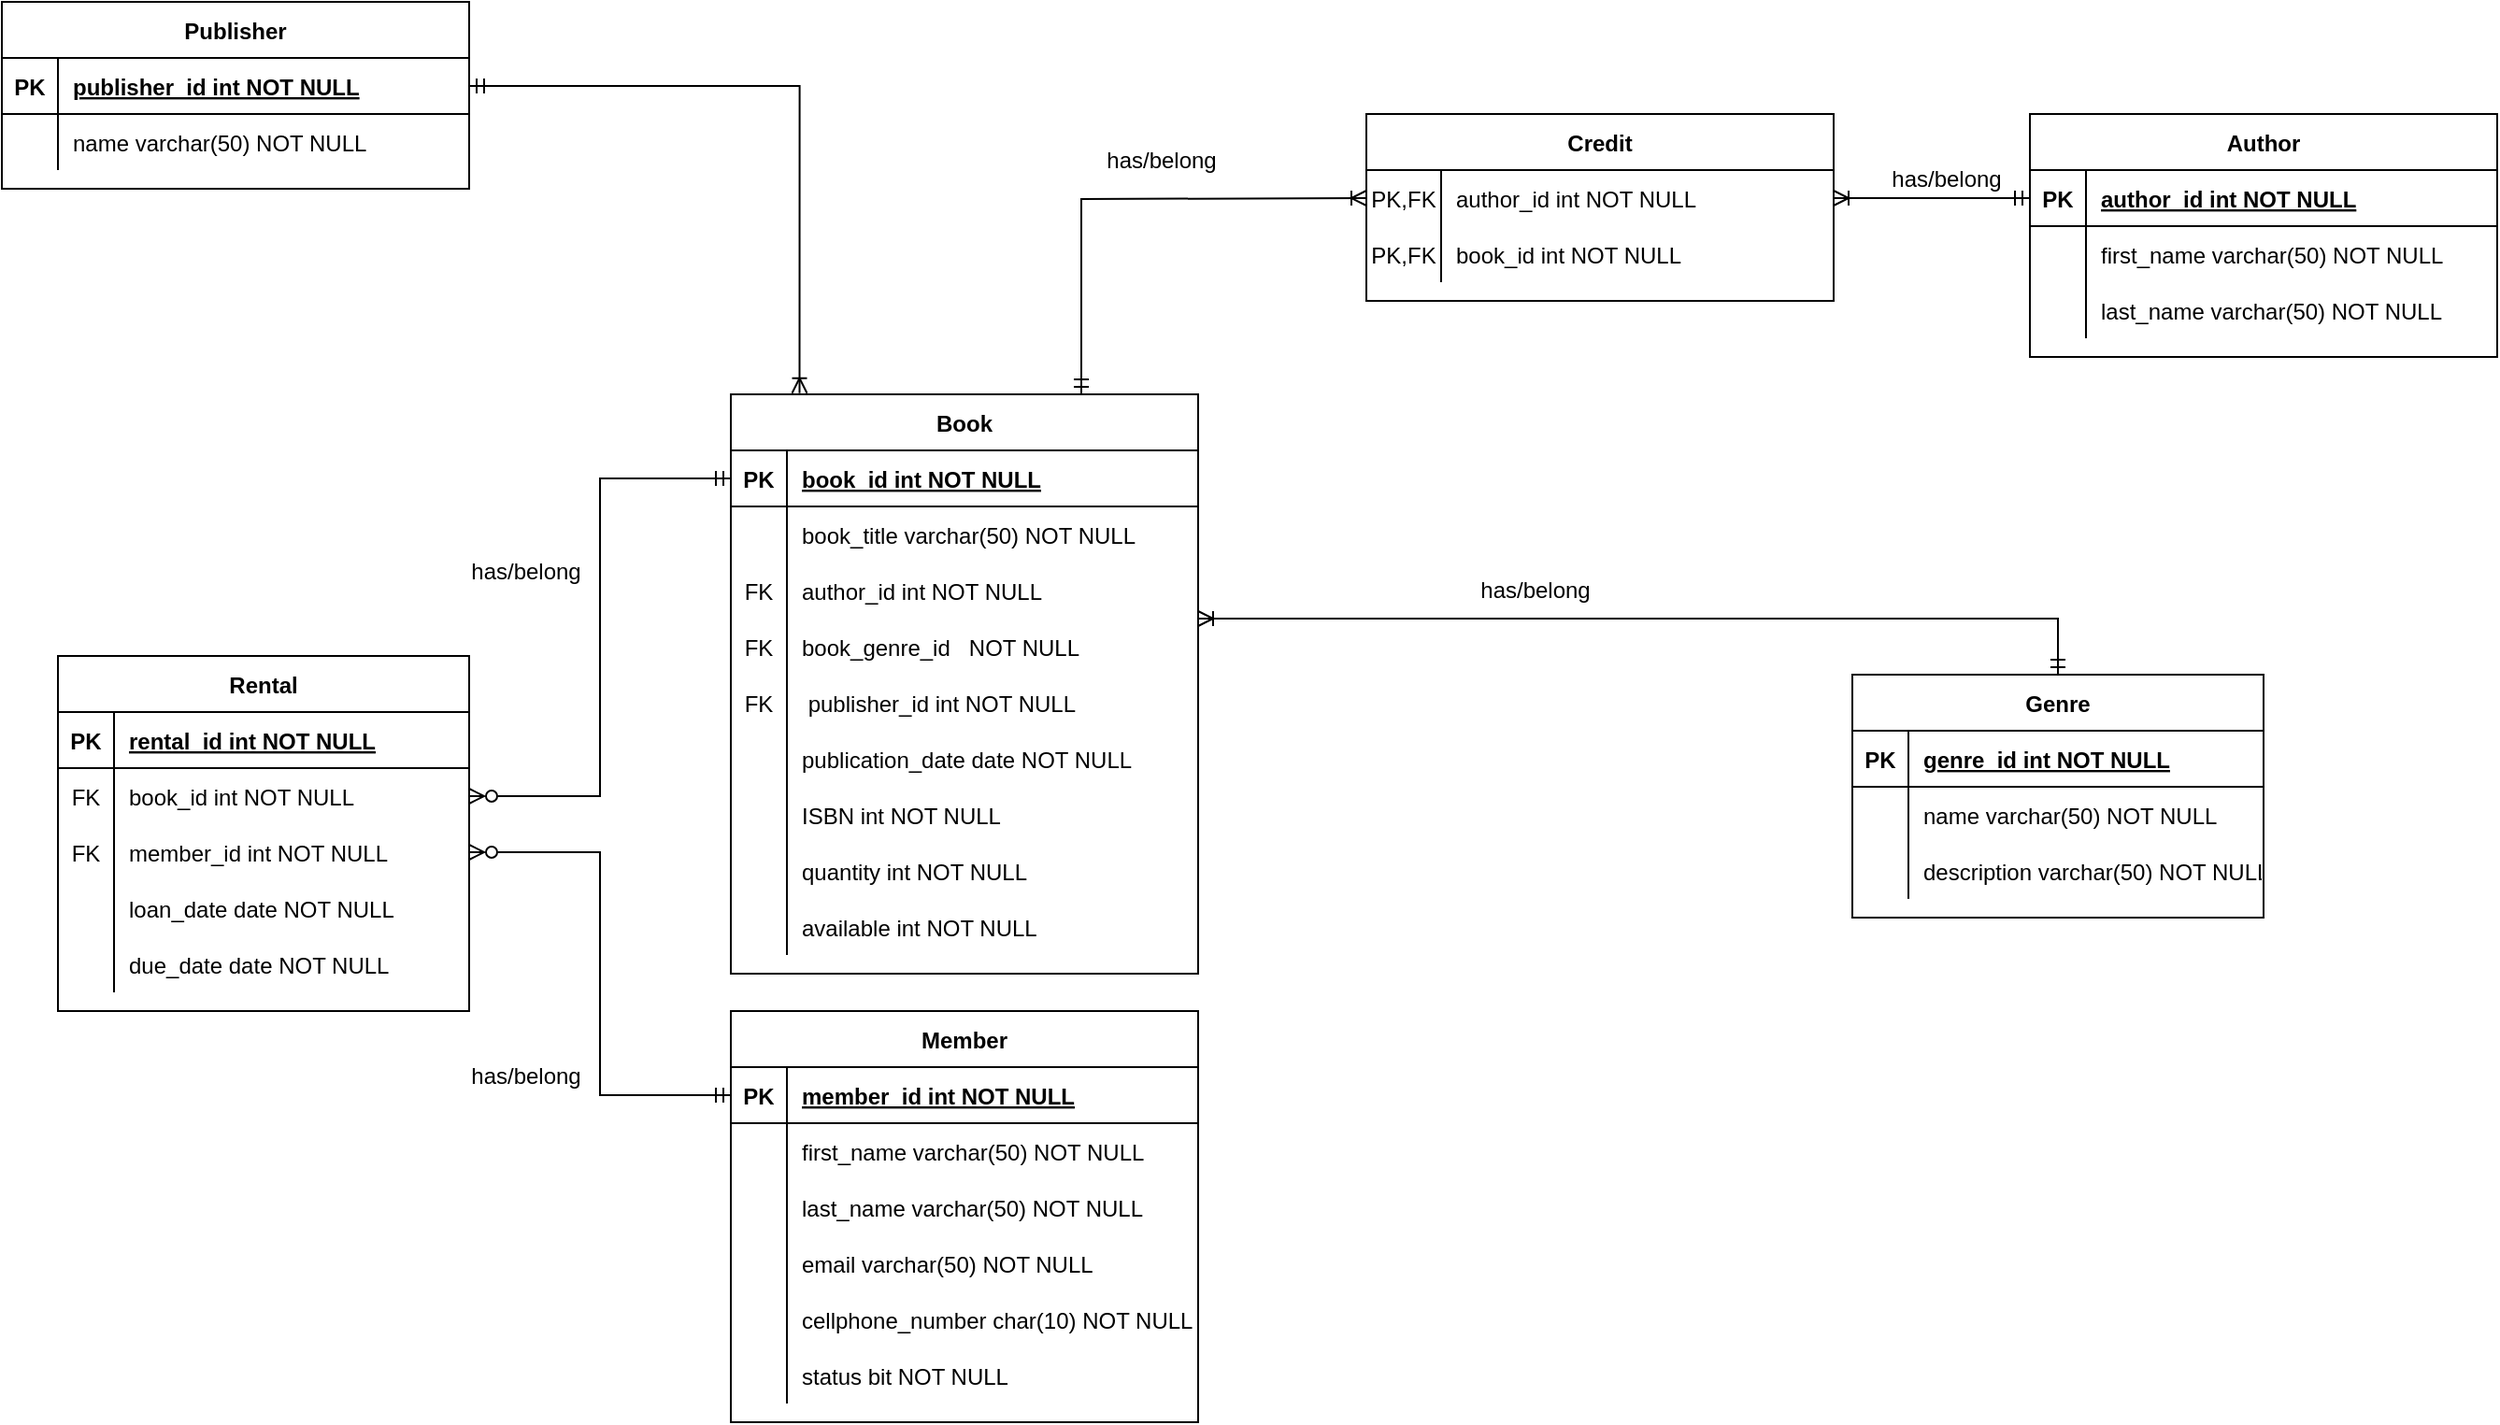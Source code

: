 <mxfile version="20.8.21" type="device"><diagram id="R2lEEEUBdFMjLlhIrx00" name="Page-1"><mxGraphModel dx="2003" dy="820" grid="1" gridSize="10" guides="1" tooltips="1" connect="1" arrows="1" fold="1" page="1" pageScale="1" pageWidth="850" pageHeight="1100" math="0" shadow="0" extFonts="Permanent Marker^https://fonts.googleapis.com/css?family=Permanent+Marker"><root><mxCell id="0"/><mxCell id="1" parent="0"/><mxCell id="C-vyLk0tnHw3VtMMgP7b-2" value="Author" style="shape=table;startSize=30;container=1;collapsible=1;childLayout=tableLayout;fixedRows=1;rowLines=0;fontStyle=1;align=center;resizeLast=1;" parent="1" vertex="1"><mxGeometry x="1175" y="210" width="250" height="130" as="geometry"/></mxCell><mxCell id="C-vyLk0tnHw3VtMMgP7b-3" value="" style="shape=partialRectangle;collapsible=0;dropTarget=0;pointerEvents=0;fillColor=none;points=[[0,0.5],[1,0.5]];portConstraint=eastwest;top=0;left=0;right=0;bottom=1;" parent="C-vyLk0tnHw3VtMMgP7b-2" vertex="1"><mxGeometry y="30" width="250" height="30" as="geometry"/></mxCell><mxCell id="C-vyLk0tnHw3VtMMgP7b-4" value="PK" style="shape=partialRectangle;overflow=hidden;connectable=0;fillColor=none;top=0;left=0;bottom=0;right=0;fontStyle=1;" parent="C-vyLk0tnHw3VtMMgP7b-3" vertex="1"><mxGeometry width="30" height="30" as="geometry"><mxRectangle width="30" height="30" as="alternateBounds"/></mxGeometry></mxCell><mxCell id="C-vyLk0tnHw3VtMMgP7b-5" value="author_id int NOT NULL " style="shape=partialRectangle;overflow=hidden;connectable=0;fillColor=none;top=0;left=0;bottom=0;right=0;align=left;spacingLeft=6;fontStyle=5;" parent="C-vyLk0tnHw3VtMMgP7b-3" vertex="1"><mxGeometry x="30" width="220" height="30" as="geometry"><mxRectangle width="220" height="30" as="alternateBounds"/></mxGeometry></mxCell><mxCell id="C-vyLk0tnHw3VtMMgP7b-6" value="" style="shape=partialRectangle;collapsible=0;dropTarget=0;pointerEvents=0;fillColor=none;points=[[0,0.5],[1,0.5]];portConstraint=eastwest;top=0;left=0;right=0;bottom=0;" parent="C-vyLk0tnHw3VtMMgP7b-2" vertex="1"><mxGeometry y="60" width="250" height="30" as="geometry"/></mxCell><mxCell id="C-vyLk0tnHw3VtMMgP7b-7" value="" style="shape=partialRectangle;overflow=hidden;connectable=0;fillColor=none;top=0;left=0;bottom=0;right=0;" parent="C-vyLk0tnHw3VtMMgP7b-6" vertex="1"><mxGeometry width="30" height="30" as="geometry"><mxRectangle width="30" height="30" as="alternateBounds"/></mxGeometry></mxCell><mxCell id="C-vyLk0tnHw3VtMMgP7b-8" value="first_name varchar(50) NOT NULL" style="shape=partialRectangle;overflow=hidden;connectable=0;fillColor=none;top=0;left=0;bottom=0;right=0;align=left;spacingLeft=6;" parent="C-vyLk0tnHw3VtMMgP7b-6" vertex="1"><mxGeometry x="30" width="220" height="30" as="geometry"><mxRectangle width="220" height="30" as="alternateBounds"/></mxGeometry></mxCell><mxCell id="C-vyLk0tnHw3VtMMgP7b-9" value="" style="shape=partialRectangle;collapsible=0;dropTarget=0;pointerEvents=0;fillColor=none;points=[[0,0.5],[1,0.5]];portConstraint=eastwest;top=0;left=0;right=0;bottom=0;" parent="C-vyLk0tnHw3VtMMgP7b-2" vertex="1"><mxGeometry y="90" width="250" height="30" as="geometry"/></mxCell><mxCell id="C-vyLk0tnHw3VtMMgP7b-10" value="" style="shape=partialRectangle;overflow=hidden;connectable=0;fillColor=none;top=0;left=0;bottom=0;right=0;" parent="C-vyLk0tnHw3VtMMgP7b-9" vertex="1"><mxGeometry width="30" height="30" as="geometry"><mxRectangle width="30" height="30" as="alternateBounds"/></mxGeometry></mxCell><mxCell id="C-vyLk0tnHw3VtMMgP7b-11" value="last_name varchar(50) NOT NULL" style="shape=partialRectangle;overflow=hidden;connectable=0;fillColor=none;top=0;left=0;bottom=0;right=0;align=left;spacingLeft=6;" parent="C-vyLk0tnHw3VtMMgP7b-9" vertex="1"><mxGeometry x="30" width="220" height="30" as="geometry"><mxRectangle width="220" height="30" as="alternateBounds"/></mxGeometry></mxCell><mxCell id="C-vyLk0tnHw3VtMMgP7b-23" value="Book" style="shape=table;startSize=30;container=1;collapsible=1;childLayout=tableLayout;fixedRows=1;rowLines=0;fontStyle=1;align=center;resizeLast=1;" parent="1" vertex="1"><mxGeometry x="480" y="360" width="250" height="310" as="geometry"/></mxCell><mxCell id="C-vyLk0tnHw3VtMMgP7b-24" value="" style="shape=partialRectangle;collapsible=0;dropTarget=0;pointerEvents=0;fillColor=none;points=[[0,0.5],[1,0.5]];portConstraint=eastwest;top=0;left=0;right=0;bottom=1;" parent="C-vyLk0tnHw3VtMMgP7b-23" vertex="1"><mxGeometry y="30" width="250" height="30" as="geometry"/></mxCell><mxCell id="C-vyLk0tnHw3VtMMgP7b-25" value="PK" style="shape=partialRectangle;overflow=hidden;connectable=0;fillColor=none;top=0;left=0;bottom=0;right=0;fontStyle=1;" parent="C-vyLk0tnHw3VtMMgP7b-24" vertex="1"><mxGeometry width="30" height="30" as="geometry"><mxRectangle width="30" height="30" as="alternateBounds"/></mxGeometry></mxCell><mxCell id="C-vyLk0tnHw3VtMMgP7b-26" value="book_id int NOT NULL" style="shape=partialRectangle;overflow=hidden;connectable=0;fillColor=none;top=0;left=0;bottom=0;right=0;align=left;spacingLeft=6;fontStyle=5;" parent="C-vyLk0tnHw3VtMMgP7b-24" vertex="1"><mxGeometry x="30" width="220" height="30" as="geometry"><mxRectangle width="220" height="30" as="alternateBounds"/></mxGeometry></mxCell><mxCell id="C-vyLk0tnHw3VtMMgP7b-27" value="" style="shape=partialRectangle;collapsible=0;dropTarget=0;pointerEvents=0;fillColor=none;points=[[0,0.5],[1,0.5]];portConstraint=eastwest;top=0;left=0;right=0;bottom=0;" parent="C-vyLk0tnHw3VtMMgP7b-23" vertex="1"><mxGeometry y="60" width="250" height="30" as="geometry"/></mxCell><mxCell id="C-vyLk0tnHw3VtMMgP7b-28" value="" style="shape=partialRectangle;overflow=hidden;connectable=0;fillColor=none;top=0;left=0;bottom=0;right=0;" parent="C-vyLk0tnHw3VtMMgP7b-27" vertex="1"><mxGeometry width="30" height="30" as="geometry"><mxRectangle width="30" height="30" as="alternateBounds"/></mxGeometry></mxCell><mxCell id="C-vyLk0tnHw3VtMMgP7b-29" value="book_title varchar(50) NOT NULL" style="shape=partialRectangle;overflow=hidden;connectable=0;fillColor=none;top=0;left=0;bottom=0;right=0;align=left;spacingLeft=6;" parent="C-vyLk0tnHw3VtMMgP7b-27" vertex="1"><mxGeometry x="30" width="220" height="30" as="geometry"><mxRectangle width="220" height="30" as="alternateBounds"/></mxGeometry></mxCell><mxCell id="VehRuue34IUUh8xn1o0y-8" value="" style="shape=partialRectangle;collapsible=0;dropTarget=0;pointerEvents=0;fillColor=none;points=[[0,0.5],[1,0.5]];portConstraint=eastwest;top=0;left=0;right=0;bottom=0;" parent="C-vyLk0tnHw3VtMMgP7b-23" vertex="1"><mxGeometry y="90" width="250" height="30" as="geometry"/></mxCell><mxCell id="VehRuue34IUUh8xn1o0y-9" value="FK" style="shape=partialRectangle;overflow=hidden;connectable=0;fillColor=none;top=0;left=0;bottom=0;right=0;" parent="VehRuue34IUUh8xn1o0y-8" vertex="1"><mxGeometry width="30" height="30" as="geometry"><mxRectangle width="30" height="30" as="alternateBounds"/></mxGeometry></mxCell><mxCell id="VehRuue34IUUh8xn1o0y-10" value="author_id int NOT NULL" style="shape=partialRectangle;overflow=hidden;connectable=0;fillColor=none;top=0;left=0;bottom=0;right=0;align=left;spacingLeft=6;" parent="VehRuue34IUUh8xn1o0y-8" vertex="1"><mxGeometry x="30" width="220" height="30" as="geometry"><mxRectangle width="220" height="30" as="alternateBounds"/></mxGeometry></mxCell><mxCell id="VehRuue34IUUh8xn1o0y-27" value="" style="shape=partialRectangle;collapsible=0;dropTarget=0;pointerEvents=0;fillColor=none;points=[[0,0.5],[1,0.5]];portConstraint=eastwest;top=0;left=0;right=0;bottom=0;" parent="C-vyLk0tnHw3VtMMgP7b-23" vertex="1"><mxGeometry y="120" width="250" height="30" as="geometry"/></mxCell><mxCell id="VehRuue34IUUh8xn1o0y-28" value="FK" style="shape=partialRectangle;overflow=hidden;connectable=0;fillColor=none;top=0;left=0;bottom=0;right=0;" parent="VehRuue34IUUh8xn1o0y-27" vertex="1"><mxGeometry width="30" height="30" as="geometry"><mxRectangle width="30" height="30" as="alternateBounds"/></mxGeometry></mxCell><mxCell id="VehRuue34IUUh8xn1o0y-29" value="book_genre_id   NOT NULL" style="shape=partialRectangle;overflow=hidden;connectable=0;fillColor=none;top=0;left=0;bottom=0;right=0;align=left;spacingLeft=6;" parent="VehRuue34IUUh8xn1o0y-27" vertex="1"><mxGeometry x="30" width="220" height="30" as="geometry"><mxRectangle width="220" height="30" as="alternateBounds"/></mxGeometry></mxCell><mxCell id="rlbZxJF8eZszGFOisP2y-32" value="" style="shape=partialRectangle;collapsible=0;dropTarget=0;pointerEvents=0;fillColor=none;points=[[0,0.5],[1,0.5]];portConstraint=eastwest;top=0;left=0;right=0;bottom=0;" parent="C-vyLk0tnHw3VtMMgP7b-23" vertex="1"><mxGeometry y="150" width="250" height="30" as="geometry"/></mxCell><mxCell id="rlbZxJF8eZszGFOisP2y-33" value="FK" style="shape=partialRectangle;overflow=hidden;connectable=0;fillColor=none;top=0;left=0;bottom=0;right=0;" parent="rlbZxJF8eZszGFOisP2y-32" vertex="1"><mxGeometry width="30" height="30" as="geometry"><mxRectangle width="30" height="30" as="alternateBounds"/></mxGeometry></mxCell><mxCell id="rlbZxJF8eZszGFOisP2y-34" value=" publisher_id int NOT NULL" style="shape=partialRectangle;overflow=hidden;connectable=0;fillColor=none;top=0;left=0;bottom=0;right=0;align=left;spacingLeft=6;" parent="rlbZxJF8eZszGFOisP2y-32" vertex="1"><mxGeometry x="30" width="220" height="30" as="geometry"><mxRectangle width="220" height="30" as="alternateBounds"/></mxGeometry></mxCell><mxCell id="VehRuue34IUUh8xn1o0y-30" value="" style="shape=partialRectangle;collapsible=0;dropTarget=0;pointerEvents=0;fillColor=none;points=[[0,0.5],[1,0.5]];portConstraint=eastwest;top=0;left=0;right=0;bottom=0;" parent="C-vyLk0tnHw3VtMMgP7b-23" vertex="1"><mxGeometry y="180" width="250" height="30" as="geometry"/></mxCell><mxCell id="VehRuue34IUUh8xn1o0y-31" value="" style="shape=partialRectangle;overflow=hidden;connectable=0;fillColor=none;top=0;left=0;bottom=0;right=0;" parent="VehRuue34IUUh8xn1o0y-30" vertex="1"><mxGeometry width="30" height="30" as="geometry"><mxRectangle width="30" height="30" as="alternateBounds"/></mxGeometry></mxCell><mxCell id="VehRuue34IUUh8xn1o0y-32" value="publication_date date NOT NULL" style="shape=partialRectangle;overflow=hidden;connectable=0;fillColor=none;top=0;left=0;bottom=0;right=0;align=left;spacingLeft=6;" parent="VehRuue34IUUh8xn1o0y-30" vertex="1"><mxGeometry x="30" width="220" height="30" as="geometry"><mxRectangle width="220" height="30" as="alternateBounds"/></mxGeometry></mxCell><mxCell id="VehRuue34IUUh8xn1o0y-33" value="" style="shape=partialRectangle;collapsible=0;dropTarget=0;pointerEvents=0;fillColor=none;points=[[0,0.5],[1,0.5]];portConstraint=eastwest;top=0;left=0;right=0;bottom=0;" parent="C-vyLk0tnHw3VtMMgP7b-23" vertex="1"><mxGeometry y="210" width="250" height="30" as="geometry"/></mxCell><mxCell id="VehRuue34IUUh8xn1o0y-34" value="" style="shape=partialRectangle;overflow=hidden;connectable=0;fillColor=none;top=0;left=0;bottom=0;right=0;" parent="VehRuue34IUUh8xn1o0y-33" vertex="1"><mxGeometry width="30" height="30" as="geometry"><mxRectangle width="30" height="30" as="alternateBounds"/></mxGeometry></mxCell><mxCell id="VehRuue34IUUh8xn1o0y-35" value="ISBN int NOT NULL" style="shape=partialRectangle;overflow=hidden;connectable=0;fillColor=none;top=0;left=0;bottom=0;right=0;align=left;spacingLeft=6;" parent="VehRuue34IUUh8xn1o0y-33" vertex="1"><mxGeometry x="30" width="220" height="30" as="geometry"><mxRectangle width="220" height="30" as="alternateBounds"/></mxGeometry></mxCell><mxCell id="xk5A3IdxVThaLOe_vTXh-23" value="" style="shape=partialRectangle;collapsible=0;dropTarget=0;pointerEvents=0;fillColor=none;points=[[0,0.5],[1,0.5]];portConstraint=eastwest;top=0;left=0;right=0;bottom=0;" parent="C-vyLk0tnHw3VtMMgP7b-23" vertex="1"><mxGeometry y="240" width="250" height="30" as="geometry"/></mxCell><mxCell id="xk5A3IdxVThaLOe_vTXh-24" value="" style="shape=partialRectangle;overflow=hidden;connectable=0;fillColor=none;top=0;left=0;bottom=0;right=0;" parent="xk5A3IdxVThaLOe_vTXh-23" vertex="1"><mxGeometry width="30" height="30" as="geometry"><mxRectangle width="30" height="30" as="alternateBounds"/></mxGeometry></mxCell><mxCell id="xk5A3IdxVThaLOe_vTXh-25" value="quantity int NOT NULL" style="shape=partialRectangle;overflow=hidden;connectable=0;fillColor=none;top=0;left=0;bottom=0;right=0;align=left;spacingLeft=6;" parent="xk5A3IdxVThaLOe_vTXh-23" vertex="1"><mxGeometry x="30" width="220" height="30" as="geometry"><mxRectangle width="220" height="30" as="alternateBounds"/></mxGeometry></mxCell><mxCell id="BZWRaSzd7vQ_n70Nq2KW-11" value="" style="shape=partialRectangle;collapsible=0;dropTarget=0;pointerEvents=0;fillColor=none;points=[[0,0.5],[1,0.5]];portConstraint=eastwest;top=0;left=0;right=0;bottom=0;" vertex="1" parent="C-vyLk0tnHw3VtMMgP7b-23"><mxGeometry y="270" width="250" height="30" as="geometry"/></mxCell><mxCell id="BZWRaSzd7vQ_n70Nq2KW-12" value="" style="shape=partialRectangle;overflow=hidden;connectable=0;fillColor=none;top=0;left=0;bottom=0;right=0;" vertex="1" parent="BZWRaSzd7vQ_n70Nq2KW-11"><mxGeometry width="30" height="30" as="geometry"><mxRectangle width="30" height="30" as="alternateBounds"/></mxGeometry></mxCell><mxCell id="BZWRaSzd7vQ_n70Nq2KW-13" value="available int NOT NULL" style="shape=partialRectangle;overflow=hidden;connectable=0;fillColor=none;top=0;left=0;bottom=0;right=0;align=left;spacingLeft=6;" vertex="1" parent="BZWRaSzd7vQ_n70Nq2KW-11"><mxGeometry x="30" width="220" height="30" as="geometry"><mxRectangle width="220" height="30" as="alternateBounds"/></mxGeometry></mxCell><mxCell id="VehRuue34IUUh8xn1o0y-53" value="Member" style="shape=table;startSize=30;container=1;collapsible=1;childLayout=tableLayout;fixedRows=1;rowLines=0;fontStyle=1;align=center;resizeLast=1;" parent="1" vertex="1"><mxGeometry x="480" y="690" width="250" height="220" as="geometry"/></mxCell><mxCell id="VehRuue34IUUh8xn1o0y-54" value="" style="shape=partialRectangle;collapsible=0;dropTarget=0;pointerEvents=0;fillColor=none;points=[[0,0.5],[1,0.5]];portConstraint=eastwest;top=0;left=0;right=0;bottom=1;" parent="VehRuue34IUUh8xn1o0y-53" vertex="1"><mxGeometry y="30" width="250" height="30" as="geometry"/></mxCell><mxCell id="VehRuue34IUUh8xn1o0y-55" value="PK" style="shape=partialRectangle;overflow=hidden;connectable=0;fillColor=none;top=0;left=0;bottom=0;right=0;fontStyle=1;" parent="VehRuue34IUUh8xn1o0y-54" vertex="1"><mxGeometry width="30" height="30" as="geometry"><mxRectangle width="30" height="30" as="alternateBounds"/></mxGeometry></mxCell><mxCell id="VehRuue34IUUh8xn1o0y-56" value="member_id int NOT NULL" style="shape=partialRectangle;overflow=hidden;connectable=0;fillColor=none;top=0;left=0;bottom=0;right=0;align=left;spacingLeft=6;fontStyle=5;" parent="VehRuue34IUUh8xn1o0y-54" vertex="1"><mxGeometry x="30" width="220" height="30" as="geometry"><mxRectangle width="220" height="30" as="alternateBounds"/></mxGeometry></mxCell><mxCell id="VehRuue34IUUh8xn1o0y-57" value="" style="shape=partialRectangle;collapsible=0;dropTarget=0;pointerEvents=0;fillColor=none;points=[[0,0.5],[1,0.5]];portConstraint=eastwest;top=0;left=0;right=0;bottom=0;" parent="VehRuue34IUUh8xn1o0y-53" vertex="1"><mxGeometry y="60" width="250" height="30" as="geometry"/></mxCell><mxCell id="VehRuue34IUUh8xn1o0y-58" value="" style="shape=partialRectangle;overflow=hidden;connectable=0;fillColor=none;top=0;left=0;bottom=0;right=0;" parent="VehRuue34IUUh8xn1o0y-57" vertex="1"><mxGeometry width="30" height="30" as="geometry"><mxRectangle width="30" height="30" as="alternateBounds"/></mxGeometry></mxCell><mxCell id="VehRuue34IUUh8xn1o0y-59" value="first_name varchar(50) NOT NULL" style="shape=partialRectangle;overflow=hidden;connectable=0;fillColor=none;top=0;left=0;bottom=0;right=0;align=left;spacingLeft=6;" parent="VehRuue34IUUh8xn1o0y-57" vertex="1"><mxGeometry x="30" width="220" height="30" as="geometry"><mxRectangle width="220" height="30" as="alternateBounds"/></mxGeometry></mxCell><mxCell id="VehRuue34IUUh8xn1o0y-60" value="" style="shape=partialRectangle;collapsible=0;dropTarget=0;pointerEvents=0;fillColor=none;points=[[0,0.5],[1,0.5]];portConstraint=eastwest;top=0;left=0;right=0;bottom=0;" parent="VehRuue34IUUh8xn1o0y-53" vertex="1"><mxGeometry y="90" width="250" height="30" as="geometry"/></mxCell><mxCell id="VehRuue34IUUh8xn1o0y-61" value="" style="shape=partialRectangle;overflow=hidden;connectable=0;fillColor=none;top=0;left=0;bottom=0;right=0;" parent="VehRuue34IUUh8xn1o0y-60" vertex="1"><mxGeometry width="30" height="30" as="geometry"><mxRectangle width="30" height="30" as="alternateBounds"/></mxGeometry></mxCell><mxCell id="VehRuue34IUUh8xn1o0y-62" value="last_name varchar(50) NOT NULL" style="shape=partialRectangle;overflow=hidden;connectable=0;fillColor=none;top=0;left=0;bottom=0;right=0;align=left;spacingLeft=6;" parent="VehRuue34IUUh8xn1o0y-60" vertex="1"><mxGeometry x="30" width="220" height="30" as="geometry"><mxRectangle width="220" height="30" as="alternateBounds"/></mxGeometry></mxCell><mxCell id="VehRuue34IUUh8xn1o0y-63" value="" style="shape=partialRectangle;collapsible=0;dropTarget=0;pointerEvents=0;fillColor=none;points=[[0,0.5],[1,0.5]];portConstraint=eastwest;top=0;left=0;right=0;bottom=0;" parent="VehRuue34IUUh8xn1o0y-53" vertex="1"><mxGeometry y="120" width="250" height="30" as="geometry"/></mxCell><mxCell id="VehRuue34IUUh8xn1o0y-64" value="" style="shape=partialRectangle;overflow=hidden;connectable=0;fillColor=none;top=0;left=0;bottom=0;right=0;" parent="VehRuue34IUUh8xn1o0y-63" vertex="1"><mxGeometry width="30" height="30" as="geometry"><mxRectangle width="30" height="30" as="alternateBounds"/></mxGeometry></mxCell><mxCell id="VehRuue34IUUh8xn1o0y-65" value="email varchar(50) NOT NULL" style="shape=partialRectangle;overflow=hidden;connectable=0;fillColor=none;top=0;left=0;bottom=0;right=0;align=left;spacingLeft=6;" parent="VehRuue34IUUh8xn1o0y-63" vertex="1"><mxGeometry x="30" width="220" height="30" as="geometry"><mxRectangle width="220" height="30" as="alternateBounds"/></mxGeometry></mxCell><mxCell id="VehRuue34IUUh8xn1o0y-66" value="" style="shape=partialRectangle;collapsible=0;dropTarget=0;pointerEvents=0;fillColor=none;points=[[0,0.5],[1,0.5]];portConstraint=eastwest;top=0;left=0;right=0;bottom=0;" parent="VehRuue34IUUh8xn1o0y-53" vertex="1"><mxGeometry y="150" width="250" height="30" as="geometry"/></mxCell><mxCell id="VehRuue34IUUh8xn1o0y-67" value="" style="shape=partialRectangle;overflow=hidden;connectable=0;fillColor=none;top=0;left=0;bottom=0;right=0;" parent="VehRuue34IUUh8xn1o0y-66" vertex="1"><mxGeometry width="30" height="30" as="geometry"><mxRectangle width="30" height="30" as="alternateBounds"/></mxGeometry></mxCell><mxCell id="VehRuue34IUUh8xn1o0y-68" value="cellphone_number char(10) NOT NULL" style="shape=partialRectangle;overflow=hidden;connectable=0;fillColor=none;top=0;left=0;bottom=0;right=0;align=left;spacingLeft=6;" parent="VehRuue34IUUh8xn1o0y-66" vertex="1"><mxGeometry x="30" width="220" height="30" as="geometry"><mxRectangle width="220" height="30" as="alternateBounds"/></mxGeometry></mxCell><mxCell id="VehRuue34IUUh8xn1o0y-75" value="" style="shape=partialRectangle;collapsible=0;dropTarget=0;pointerEvents=0;fillColor=none;points=[[0,0.5],[1,0.5]];portConstraint=eastwest;top=0;left=0;right=0;bottom=0;" parent="VehRuue34IUUh8xn1o0y-53" vertex="1"><mxGeometry y="180" width="250" height="30" as="geometry"/></mxCell><mxCell id="VehRuue34IUUh8xn1o0y-76" value="" style="shape=partialRectangle;overflow=hidden;connectable=0;fillColor=none;top=0;left=0;bottom=0;right=0;" parent="VehRuue34IUUh8xn1o0y-75" vertex="1"><mxGeometry width="30" height="30" as="geometry"><mxRectangle width="30" height="30" as="alternateBounds"/></mxGeometry></mxCell><mxCell id="VehRuue34IUUh8xn1o0y-77" value="status bit NOT NULL" style="shape=partialRectangle;overflow=hidden;connectable=0;fillColor=none;top=0;left=0;bottom=0;right=0;align=left;spacingLeft=6;" parent="VehRuue34IUUh8xn1o0y-75" vertex="1"><mxGeometry x="30" width="220" height="30" as="geometry"><mxRectangle width="220" height="30" as="alternateBounds"/></mxGeometry></mxCell><mxCell id="VehRuue34IUUh8xn1o0y-78" value="Credit" style="shape=table;startSize=30;container=1;collapsible=1;childLayout=tableLayout;fixedRows=1;rowLines=0;fontStyle=1;align=center;resizeLast=1;" parent="1" vertex="1"><mxGeometry x="820" y="210" width="250" height="100" as="geometry"/></mxCell><mxCell id="VehRuue34IUUh8xn1o0y-82" value="" style="shape=partialRectangle;collapsible=0;dropTarget=0;pointerEvents=0;fillColor=none;points=[[0,0.5],[1,0.5]];portConstraint=eastwest;top=0;left=0;right=0;bottom=0;" parent="VehRuue34IUUh8xn1o0y-78" vertex="1"><mxGeometry y="30" width="250" height="30" as="geometry"/></mxCell><mxCell id="VehRuue34IUUh8xn1o0y-83" value="PK,FK" style="shape=partialRectangle;overflow=hidden;connectable=0;fillColor=none;top=0;left=0;bottom=0;right=0;" parent="VehRuue34IUUh8xn1o0y-82" vertex="1"><mxGeometry width="40" height="30" as="geometry"><mxRectangle width="40" height="30" as="alternateBounds"/></mxGeometry></mxCell><mxCell id="VehRuue34IUUh8xn1o0y-84" value="author_id int NOT NULL" style="shape=partialRectangle;overflow=hidden;connectable=0;fillColor=none;top=0;left=0;bottom=0;right=0;align=left;spacingLeft=6;" parent="VehRuue34IUUh8xn1o0y-82" vertex="1"><mxGeometry x="40" width="210" height="30" as="geometry"><mxRectangle width="210" height="30" as="alternateBounds"/></mxGeometry></mxCell><mxCell id="VehRuue34IUUh8xn1o0y-85" value="" style="shape=partialRectangle;collapsible=0;dropTarget=0;pointerEvents=0;fillColor=none;points=[[0,0.5],[1,0.5]];portConstraint=eastwest;top=0;left=0;right=0;bottom=0;" parent="VehRuue34IUUh8xn1o0y-78" vertex="1"><mxGeometry y="60" width="250" height="30" as="geometry"/></mxCell><mxCell id="VehRuue34IUUh8xn1o0y-86" value="PK,FK" style="shape=partialRectangle;overflow=hidden;connectable=0;fillColor=none;top=0;left=0;bottom=0;right=0;" parent="VehRuue34IUUh8xn1o0y-85" vertex="1"><mxGeometry width="40" height="30" as="geometry"><mxRectangle width="40" height="30" as="alternateBounds"/></mxGeometry></mxCell><mxCell id="VehRuue34IUUh8xn1o0y-87" value="book_id int NOT NULL" style="shape=partialRectangle;overflow=hidden;connectable=0;fillColor=none;top=0;left=0;bottom=0;right=0;align=left;spacingLeft=6;" parent="VehRuue34IUUh8xn1o0y-85" vertex="1"><mxGeometry x="40" width="210" height="30" as="geometry"><mxRectangle width="210" height="30" as="alternateBounds"/></mxGeometry></mxCell><mxCell id="VehRuue34IUUh8xn1o0y-95" value="" style="edgeStyle=orthogonalEdgeStyle;fontSize=12;html=1;endArrow=ERoneToMany;startArrow=ERmandOne;rounded=0;exitX=0;exitY=0.5;exitDx=0;exitDy=0;endFill=0;startFill=0;" parent="1" source="C-vyLk0tnHw3VtMMgP7b-3" edge="1"><mxGeometry width="100" height="100" relative="1" as="geometry"><mxPoint x="940" y="398" as="sourcePoint"/><mxPoint x="1070" y="255" as="targetPoint"/></mxGeometry></mxCell><mxCell id="u7mVRpEqX3GPglw1RJAQ-23" value="Genre" style="shape=table;startSize=30;container=1;collapsible=1;childLayout=tableLayout;fixedRows=1;rowLines=0;fontStyle=1;align=center;resizeLast=1;" parent="1" vertex="1"><mxGeometry x="1080" y="510" width="220" height="130" as="geometry"/></mxCell><mxCell id="u7mVRpEqX3GPglw1RJAQ-24" value="" style="shape=partialRectangle;collapsible=0;dropTarget=0;pointerEvents=0;fillColor=none;points=[[0,0.5],[1,0.5]];portConstraint=eastwest;top=0;left=0;right=0;bottom=1;" parent="u7mVRpEqX3GPglw1RJAQ-23" vertex="1"><mxGeometry y="30" width="220" height="30" as="geometry"/></mxCell><mxCell id="u7mVRpEqX3GPglw1RJAQ-25" value="PK" style="shape=partialRectangle;overflow=hidden;connectable=0;fillColor=none;top=0;left=0;bottom=0;right=0;fontStyle=1;" parent="u7mVRpEqX3GPglw1RJAQ-24" vertex="1"><mxGeometry width="30" height="30" as="geometry"><mxRectangle width="30" height="30" as="alternateBounds"/></mxGeometry></mxCell><mxCell id="u7mVRpEqX3GPglw1RJAQ-26" value="genre_id int NOT NULL" style="shape=partialRectangle;overflow=hidden;connectable=0;fillColor=none;top=0;left=0;bottom=0;right=0;align=left;spacingLeft=6;fontStyle=5;" parent="u7mVRpEqX3GPglw1RJAQ-24" vertex="1"><mxGeometry x="30" width="190" height="30" as="geometry"><mxRectangle width="190" height="30" as="alternateBounds"/></mxGeometry></mxCell><mxCell id="u7mVRpEqX3GPglw1RJAQ-27" value="" style="shape=partialRectangle;collapsible=0;dropTarget=0;pointerEvents=0;fillColor=none;points=[[0,0.5],[1,0.5]];portConstraint=eastwest;top=0;left=0;right=0;bottom=0;" parent="u7mVRpEqX3GPglw1RJAQ-23" vertex="1"><mxGeometry y="60" width="220" height="30" as="geometry"/></mxCell><mxCell id="u7mVRpEqX3GPglw1RJAQ-28" value="" style="shape=partialRectangle;overflow=hidden;connectable=0;fillColor=none;top=0;left=0;bottom=0;right=0;" parent="u7mVRpEqX3GPglw1RJAQ-27" vertex="1"><mxGeometry width="30" height="30" as="geometry"><mxRectangle width="30" height="30" as="alternateBounds"/></mxGeometry></mxCell><mxCell id="u7mVRpEqX3GPglw1RJAQ-29" value="name varchar(50) NOT NULL" style="shape=partialRectangle;overflow=hidden;connectable=0;fillColor=none;top=0;left=0;bottom=0;right=0;align=left;spacingLeft=6;" parent="u7mVRpEqX3GPglw1RJAQ-27" vertex="1"><mxGeometry x="30" width="190" height="30" as="geometry"><mxRectangle width="190" height="30" as="alternateBounds"/></mxGeometry></mxCell><mxCell id="u7mVRpEqX3GPglw1RJAQ-30" value="" style="shape=partialRectangle;collapsible=0;dropTarget=0;pointerEvents=0;fillColor=none;points=[[0,0.5],[1,0.5]];portConstraint=eastwest;top=0;left=0;right=0;bottom=0;" parent="u7mVRpEqX3GPglw1RJAQ-23" vertex="1"><mxGeometry y="90" width="220" height="30" as="geometry"/></mxCell><mxCell id="u7mVRpEqX3GPglw1RJAQ-31" value="" style="shape=partialRectangle;overflow=hidden;connectable=0;fillColor=none;top=0;left=0;bottom=0;right=0;" parent="u7mVRpEqX3GPglw1RJAQ-30" vertex="1"><mxGeometry width="30" height="30" as="geometry"><mxRectangle width="30" height="30" as="alternateBounds"/></mxGeometry></mxCell><mxCell id="u7mVRpEqX3GPglw1RJAQ-32" value="description varchar(50) NOT NULL" style="shape=partialRectangle;overflow=hidden;connectable=0;fillColor=none;top=0;left=0;bottom=0;right=0;align=left;spacingLeft=6;" parent="u7mVRpEqX3GPglw1RJAQ-30" vertex="1"><mxGeometry x="30" width="190" height="30" as="geometry"><mxRectangle width="190" height="30" as="alternateBounds"/></mxGeometry></mxCell><mxCell id="u7mVRpEqX3GPglw1RJAQ-48" value="Rental" style="shape=table;startSize=30;container=1;collapsible=1;childLayout=tableLayout;fixedRows=1;rowLines=0;fontStyle=1;align=center;resizeLast=1;" parent="1" vertex="1"><mxGeometry x="120" y="500" width="220" height="190" as="geometry"/></mxCell><mxCell id="u7mVRpEqX3GPglw1RJAQ-49" value="" style="shape=partialRectangle;collapsible=0;dropTarget=0;pointerEvents=0;fillColor=none;points=[[0,0.5],[1,0.5]];portConstraint=eastwest;top=0;left=0;right=0;bottom=1;" parent="u7mVRpEqX3GPglw1RJAQ-48" vertex="1"><mxGeometry y="30" width="220" height="30" as="geometry"/></mxCell><mxCell id="u7mVRpEqX3GPglw1RJAQ-50" value="PK" style="shape=partialRectangle;overflow=hidden;connectable=0;fillColor=none;top=0;left=0;bottom=0;right=0;fontStyle=1;" parent="u7mVRpEqX3GPglw1RJAQ-49" vertex="1"><mxGeometry width="30" height="30" as="geometry"><mxRectangle width="30" height="30" as="alternateBounds"/></mxGeometry></mxCell><mxCell id="u7mVRpEqX3GPglw1RJAQ-51" value="rental_id int NOT NULL" style="shape=partialRectangle;overflow=hidden;connectable=0;fillColor=none;top=0;left=0;bottom=0;right=0;align=left;spacingLeft=6;fontStyle=5;" parent="u7mVRpEqX3GPglw1RJAQ-49" vertex="1"><mxGeometry x="30" width="190" height="30" as="geometry"><mxRectangle width="190" height="30" as="alternateBounds"/></mxGeometry></mxCell><mxCell id="u7mVRpEqX3GPglw1RJAQ-52" value="" style="shape=partialRectangle;collapsible=0;dropTarget=0;pointerEvents=0;fillColor=none;points=[[0,0.5],[1,0.5]];portConstraint=eastwest;top=0;left=0;right=0;bottom=0;" parent="u7mVRpEqX3GPglw1RJAQ-48" vertex="1"><mxGeometry y="60" width="220" height="30" as="geometry"/></mxCell><mxCell id="u7mVRpEqX3GPglw1RJAQ-53" value="FK" style="shape=partialRectangle;overflow=hidden;connectable=0;fillColor=none;top=0;left=0;bottom=0;right=0;" parent="u7mVRpEqX3GPglw1RJAQ-52" vertex="1"><mxGeometry width="30" height="30" as="geometry"><mxRectangle width="30" height="30" as="alternateBounds"/></mxGeometry></mxCell><mxCell id="u7mVRpEqX3GPglw1RJAQ-54" value="book_id int NOT NULL" style="shape=partialRectangle;overflow=hidden;connectable=0;fillColor=none;top=0;left=0;bottom=0;right=0;align=left;spacingLeft=6;" parent="u7mVRpEqX3GPglw1RJAQ-52" vertex="1"><mxGeometry x="30" width="190" height="30" as="geometry"><mxRectangle width="190" height="30" as="alternateBounds"/></mxGeometry></mxCell><mxCell id="u7mVRpEqX3GPglw1RJAQ-55" value="" style="shape=partialRectangle;collapsible=0;dropTarget=0;pointerEvents=0;fillColor=none;points=[[0,0.5],[1,0.5]];portConstraint=eastwest;top=0;left=0;right=0;bottom=0;" parent="u7mVRpEqX3GPglw1RJAQ-48" vertex="1"><mxGeometry y="90" width="220" height="30" as="geometry"/></mxCell><mxCell id="u7mVRpEqX3GPglw1RJAQ-56" value="FK" style="shape=partialRectangle;overflow=hidden;connectable=0;fillColor=none;top=0;left=0;bottom=0;right=0;" parent="u7mVRpEqX3GPglw1RJAQ-55" vertex="1"><mxGeometry width="30" height="30" as="geometry"><mxRectangle width="30" height="30" as="alternateBounds"/></mxGeometry></mxCell><mxCell id="u7mVRpEqX3GPglw1RJAQ-57" value="member_id int NOT NULL" style="shape=partialRectangle;overflow=hidden;connectable=0;fillColor=none;top=0;left=0;bottom=0;right=0;align=left;spacingLeft=6;" parent="u7mVRpEqX3GPglw1RJAQ-55" vertex="1"><mxGeometry x="30" width="190" height="30" as="geometry"><mxRectangle width="190" height="30" as="alternateBounds"/></mxGeometry></mxCell><mxCell id="u7mVRpEqX3GPglw1RJAQ-70" value="" style="shape=partialRectangle;collapsible=0;dropTarget=0;pointerEvents=0;fillColor=none;points=[[0,0.5],[1,0.5]];portConstraint=eastwest;top=0;left=0;right=0;bottom=0;" parent="u7mVRpEqX3GPglw1RJAQ-48" vertex="1"><mxGeometry y="120" width="220" height="30" as="geometry"/></mxCell><mxCell id="u7mVRpEqX3GPglw1RJAQ-71" value="" style="shape=partialRectangle;overflow=hidden;connectable=0;fillColor=none;top=0;left=0;bottom=0;right=0;" parent="u7mVRpEqX3GPglw1RJAQ-70" vertex="1"><mxGeometry width="30" height="30" as="geometry"><mxRectangle width="30" height="30" as="alternateBounds"/></mxGeometry></mxCell><mxCell id="u7mVRpEqX3GPglw1RJAQ-72" value="loan_date date NOT NULL" style="shape=partialRectangle;overflow=hidden;connectable=0;fillColor=none;top=0;left=0;bottom=0;right=0;align=left;spacingLeft=6;" parent="u7mVRpEqX3GPglw1RJAQ-70" vertex="1"><mxGeometry x="30" width="190" height="30" as="geometry"><mxRectangle width="190" height="30" as="alternateBounds"/></mxGeometry></mxCell><mxCell id="u7mVRpEqX3GPglw1RJAQ-76" value="" style="shape=partialRectangle;collapsible=0;dropTarget=0;pointerEvents=0;fillColor=none;points=[[0,0.5],[1,0.5]];portConstraint=eastwest;top=0;left=0;right=0;bottom=0;" parent="u7mVRpEqX3GPglw1RJAQ-48" vertex="1"><mxGeometry y="150" width="220" height="30" as="geometry"/></mxCell><mxCell id="u7mVRpEqX3GPglw1RJAQ-77" value="" style="shape=partialRectangle;overflow=hidden;connectable=0;fillColor=none;top=0;left=0;bottom=0;right=0;" parent="u7mVRpEqX3GPglw1RJAQ-76" vertex="1"><mxGeometry width="30" height="30" as="geometry"><mxRectangle width="30" height="30" as="alternateBounds"/></mxGeometry></mxCell><mxCell id="u7mVRpEqX3GPglw1RJAQ-78" value="due_date date NOT NULL" style="shape=partialRectangle;overflow=hidden;connectable=0;fillColor=none;top=0;left=0;bottom=0;right=0;align=left;spacingLeft=6;" parent="u7mVRpEqX3GPglw1RJAQ-76" vertex="1"><mxGeometry x="30" width="190" height="30" as="geometry"><mxRectangle width="190" height="30" as="alternateBounds"/></mxGeometry></mxCell><mxCell id="u7mVRpEqX3GPglw1RJAQ-82" style="edgeStyle=orthogonalEdgeStyle;rounded=0;orthogonalLoop=1;jettySize=auto;html=1;exitX=0;exitY=0.5;exitDx=0;exitDy=0;entryX=1;entryY=0.5;entryDx=0;entryDy=0;startArrow=ERmandOne;startFill=0;endArrow=ERzeroToMany;endFill=0;" parent="1" source="VehRuue34IUUh8xn1o0y-54" target="u7mVRpEqX3GPglw1RJAQ-55" edge="1"><mxGeometry relative="1" as="geometry"/></mxCell><mxCell id="u7mVRpEqX3GPglw1RJAQ-85" style="edgeStyle=orthogonalEdgeStyle;rounded=0;orthogonalLoop=1;jettySize=auto;html=1;exitX=0;exitY=0.5;exitDx=0;exitDy=0;startArrow=ERmandOne;startFill=0;endArrow=ERzeroToMany;endFill=0;" parent="1" source="C-vyLk0tnHw3VtMMgP7b-24" target="u7mVRpEqX3GPglw1RJAQ-52" edge="1"><mxGeometry relative="1" as="geometry"/></mxCell><mxCell id="u7mVRpEqX3GPglw1RJAQ-99" style="edgeStyle=orthogonalEdgeStyle;rounded=0;orthogonalLoop=1;jettySize=auto;html=1;startArrow=ERmandOne;startFill=0;endArrow=ERoneToMany;endFill=0;" parent="1" source="u7mVRpEqX3GPglw1RJAQ-23" edge="1"><mxGeometry relative="1" as="geometry"><mxPoint x="820" y="515" as="sourcePoint"/><mxPoint x="730" y="480" as="targetPoint"/><Array as="points"><mxPoint x="1190" y="480"/><mxPoint x="730" y="480"/></Array></mxGeometry></mxCell><mxCell id="u7mVRpEqX3GPglw1RJAQ-100" style="edgeStyle=orthogonalEdgeStyle;rounded=0;orthogonalLoop=1;jettySize=auto;html=1;exitX=0;exitY=0.5;exitDx=0;exitDy=0;entryX=0.75;entryY=0;entryDx=0;entryDy=0;startArrow=ERoneToMany;startFill=0;endArrow=ERmandOne;endFill=0;" parent="1" target="C-vyLk0tnHw3VtMMgP7b-23" edge="1"><mxGeometry relative="1" as="geometry"><mxPoint x="820" y="255" as="sourcePoint"/></mxGeometry></mxCell><mxCell id="rlbZxJF8eZszGFOisP2y-1" value="Publisher" style="shape=table;startSize=30;container=1;collapsible=1;childLayout=tableLayout;fixedRows=1;rowLines=0;fontStyle=1;align=center;resizeLast=1;" parent="1" vertex="1"><mxGeometry x="90" y="150" width="250" height="100" as="geometry"/></mxCell><mxCell id="rlbZxJF8eZszGFOisP2y-2" value="" style="shape=partialRectangle;collapsible=0;dropTarget=0;pointerEvents=0;fillColor=none;points=[[0,0.5],[1,0.5]];portConstraint=eastwest;top=0;left=0;right=0;bottom=1;" parent="rlbZxJF8eZszGFOisP2y-1" vertex="1"><mxGeometry y="30" width="250" height="30" as="geometry"/></mxCell><mxCell id="rlbZxJF8eZszGFOisP2y-3" value="PK" style="shape=partialRectangle;overflow=hidden;connectable=0;fillColor=none;top=0;left=0;bottom=0;right=0;fontStyle=1;" parent="rlbZxJF8eZszGFOisP2y-2" vertex="1"><mxGeometry width="30" height="30" as="geometry"><mxRectangle width="30" height="30" as="alternateBounds"/></mxGeometry></mxCell><mxCell id="rlbZxJF8eZszGFOisP2y-4" value="publisher_id int NOT NULL" style="shape=partialRectangle;overflow=hidden;connectable=0;fillColor=none;top=0;left=0;bottom=0;right=0;align=left;spacingLeft=6;fontStyle=5;" parent="rlbZxJF8eZszGFOisP2y-2" vertex="1"><mxGeometry x="30" width="220" height="30" as="geometry"><mxRectangle width="220" height="30" as="alternateBounds"/></mxGeometry></mxCell><mxCell id="rlbZxJF8eZszGFOisP2y-5" value="" style="shape=partialRectangle;collapsible=0;dropTarget=0;pointerEvents=0;fillColor=none;points=[[0,0.5],[1,0.5]];portConstraint=eastwest;top=0;left=0;right=0;bottom=0;" parent="rlbZxJF8eZszGFOisP2y-1" vertex="1"><mxGeometry y="60" width="250" height="30" as="geometry"/></mxCell><mxCell id="rlbZxJF8eZszGFOisP2y-6" value="" style="shape=partialRectangle;overflow=hidden;connectable=0;fillColor=none;top=0;left=0;bottom=0;right=0;" parent="rlbZxJF8eZszGFOisP2y-5" vertex="1"><mxGeometry width="30" height="30" as="geometry"><mxRectangle width="30" height="30" as="alternateBounds"/></mxGeometry></mxCell><mxCell id="rlbZxJF8eZszGFOisP2y-7" value="name varchar(50) NOT NULL" style="shape=partialRectangle;overflow=hidden;connectable=0;fillColor=none;top=0;left=0;bottom=0;right=0;align=left;spacingLeft=6;" parent="rlbZxJF8eZszGFOisP2y-5" vertex="1"><mxGeometry x="30" width="220" height="30" as="geometry"><mxRectangle width="220" height="30" as="alternateBounds"/></mxGeometry></mxCell><mxCell id="rlbZxJF8eZszGFOisP2y-31" style="edgeStyle=orthogonalEdgeStyle;rounded=0;orthogonalLoop=1;jettySize=auto;html=1;exitX=1;exitY=0.5;exitDx=0;exitDy=0;entryX=0.147;entryY=-0.002;entryDx=0;entryDy=0;entryPerimeter=0;endArrow=ERoneToMany;endFill=0;startArrow=ERmandOne;startFill=0;" parent="1" source="rlbZxJF8eZszGFOisP2y-2" target="C-vyLk0tnHw3VtMMgP7b-23" edge="1"><mxGeometry relative="1" as="geometry"/></mxCell><mxCell id="BZWRaSzd7vQ_n70Nq2KW-1" value="has/belong" style="text;html=1;align=center;verticalAlign=middle;resizable=0;points=[];autosize=1;strokeColor=none;fillColor=none;" vertex="1" parent="1"><mxGeometry x="1090" y="230" width="80" height="30" as="geometry"/></mxCell><mxCell id="BZWRaSzd7vQ_n70Nq2KW-3" value="has/belong" style="text;html=1;align=center;verticalAlign=middle;resizable=0;points=[];autosize=1;strokeColor=none;fillColor=none;" vertex="1" parent="1"><mxGeometry x="670" y="220" width="80" height="30" as="geometry"/></mxCell><mxCell id="BZWRaSzd7vQ_n70Nq2KW-5" value="has/belong" style="text;html=1;align=center;verticalAlign=middle;resizable=0;points=[];autosize=1;strokeColor=none;fillColor=none;" vertex="1" parent="1"><mxGeometry x="870" y="450" width="80" height="30" as="geometry"/></mxCell><mxCell id="BZWRaSzd7vQ_n70Nq2KW-6" value="has/belong" style="text;html=1;align=center;verticalAlign=middle;resizable=0;points=[];autosize=1;strokeColor=none;fillColor=none;" vertex="1" parent="1"><mxGeometry x="330" y="710" width="80" height="30" as="geometry"/></mxCell><mxCell id="BZWRaSzd7vQ_n70Nq2KW-7" value="has/belong" style="text;html=1;align=center;verticalAlign=middle;resizable=0;points=[];autosize=1;strokeColor=none;fillColor=none;" vertex="1" parent="1"><mxGeometry x="330" y="440" width="80" height="30" as="geometry"/></mxCell></root></mxGraphModel></diagram></mxfile>